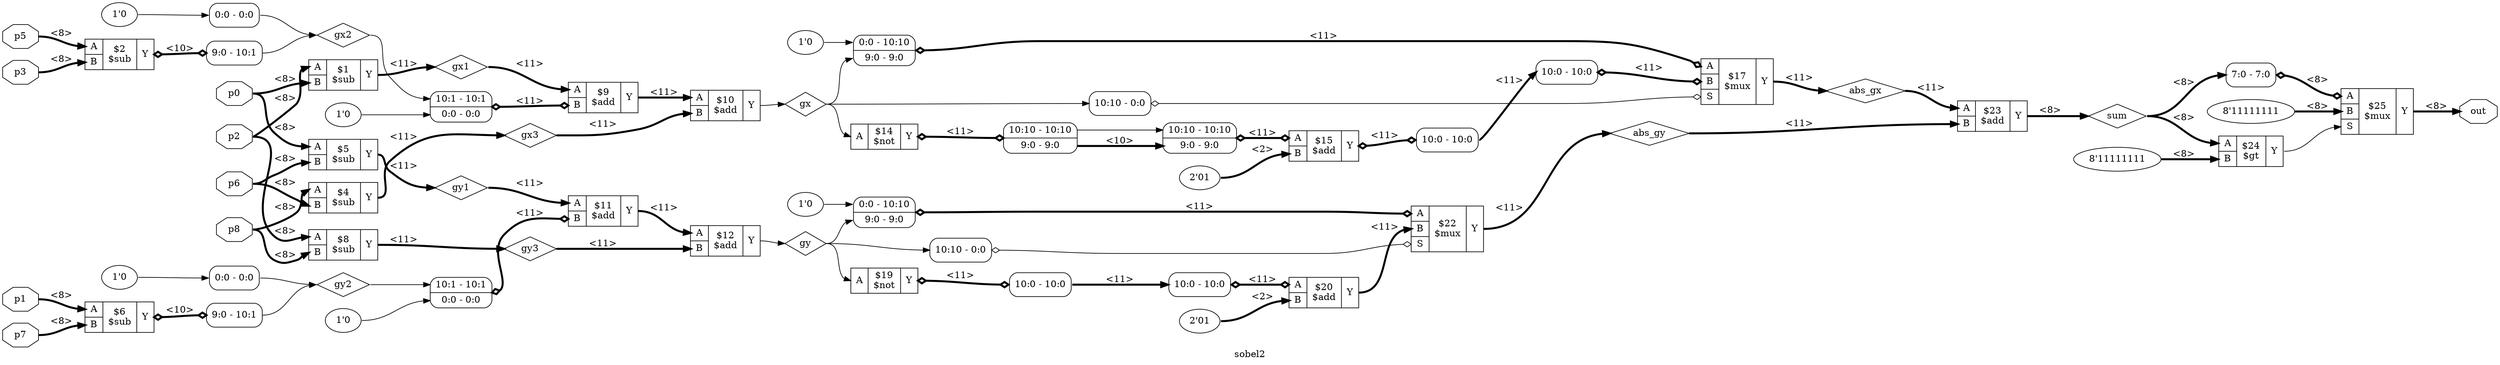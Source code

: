 digraph "sobel2" {
label="sobel2";
rankdir="LR";
remincross=true;
n10 [ shape=diamond, label="abs_gx", color="black", fontcolor="black" ];
n11 [ shape=diamond, label="abs_gy", color="black", fontcolor="black" ];
n12 [ shape=diamond, label="gx", color="black", fontcolor="black" ];
n13 [ shape=diamond, label="gx1", color="black", fontcolor="black" ];
n14 [ shape=diamond, label="gx2", color="black", fontcolor="black" ];
n15 [ shape=diamond, label="gx3", color="black", fontcolor="black" ];
n16 [ shape=diamond, label="gy", color="black", fontcolor="black" ];
n17 [ shape=diamond, label="gy1", color="black", fontcolor="black" ];
n18 [ shape=diamond, label="gy2", color="black", fontcolor="black" ];
n19 [ shape=diamond, label="gy3", color="black", fontcolor="black" ];
n20 [ shape=octagon, label="out", color="black", fontcolor="black" ];
n21 [ shape=octagon, label="p0", color="black", fontcolor="black" ];
n22 [ shape=octagon, label="p1", color="black", fontcolor="black" ];
n23 [ shape=octagon, label="p2", color="black", fontcolor="black" ];
n24 [ shape=octagon, label="p3", color="black", fontcolor="black" ];
n25 [ shape=octagon, label="p5", color="black", fontcolor="black" ];
n26 [ shape=octagon, label="p6", color="black", fontcolor="black" ];
n27 [ shape=octagon, label="p7", color="black", fontcolor="black" ];
n28 [ shape=octagon, label="p8", color="black", fontcolor="black" ];
n29 [ shape=diamond, label="sum", color="black", fontcolor="black" ];
c33 [ shape=record, label="{{<p30> A|<p31> B}|$10\n$add|{<p32> Y}}" ];
v1 [ label="1'0" ];
c34 [ shape=record, label="{{<p30> A|<p31> B}|$9\n$add|{<p32> Y}}" ];
x0 [ shape=record, style=rounded, label="<s1> 10:1 - 10:1 |<s0> 0:0 - 0:0 " ];
x0:e -> c34:p31:w [arrowhead=odiamond, arrowtail=odiamond, dir=both, color="black", style="setlinewidth(3)", label="<11>"];
v3 [ label="1'0" ];
c35 [ shape=record, label="{{<p30> A|<p31> B}|$11\n$add|{<p32> Y}}" ];
x2 [ shape=record, style=rounded, label="<s1> 10:1 - 10:1 |<s0> 0:0 - 0:0 " ];
x2:e -> c35:p31:w [arrowhead=odiamond, arrowtail=odiamond, dir=both, color="black", style="setlinewidth(3)", label="<11>"];
c36 [ shape=record, label="{{<p30> A|<p31> B}|$12\n$add|{<p32> Y}}" ];
v5 [ label="2'01" ];
c37 [ shape=record, label="{{<p30> A|<p31> B}|$15\n$add|{<p32> Y}}" ];
x4 [ shape=record, style=rounded, label="<s1> 10:10 - 10:10 |<s0> 9:0 - 9:0 " ];
x4:e -> c37:p30:w [arrowhead=odiamond, arrowtail=odiamond, dir=both, color="black", style="setlinewidth(3)", label="<11>"];
x6 [ shape=record, style=rounded, label="<s0> 10:0 - 10:0 " ];
c37:p32:e -> x6:w [arrowhead=odiamond, arrowtail=odiamond, dir=both, color="black", style="setlinewidth(3)", label="<11>"];
v8 [ label="2'01" ];
c38 [ shape=record, label="{{<p30> A|<p31> B}|$20\n$add|{<p32> Y}}" ];
x7 [ shape=record, style=rounded, label="<s0> 10:0 - 10:0 " ];
x7:e -> c38:p30:w [arrowhead=odiamond, arrowtail=odiamond, dir=both, color="black", style="setlinewidth(3)", label="<11>"];
c39 [ shape=record, label="{{<p30> A|<p31> B}|$23\n$add|{<p32> Y}}" ];
v9 [ label="8'11111111" ];
c40 [ shape=record, label="{{<p30> A|<p31> B}|$24\n$gt|{<p32> Y}}" ];
c41 [ shape=record, label="{{<p30> A}|$14\n$not|{<p32> Y}}" ];
x10 [ shape=record, style=rounded, label="<s1> 10:10 - 10:10 |<s0> 9:0 - 9:0 " ];
c41:p32:e -> x10:w [arrowhead=odiamond, arrowtail=odiamond, dir=both, color="black", style="setlinewidth(3)", label="<11>"];
c42 [ shape=record, label="{{<p30> A}|$19\n$not|{<p32> Y}}" ];
x11 [ shape=record, style=rounded, label="<s0> 10:0 - 10:0 " ];
c42:p32:e -> x11:w [arrowhead=odiamond, arrowtail=odiamond, dir=both, color="black", style="setlinewidth(3)", label="<11>"];
c43 [ shape=record, label="{{<p30> A|<p31> B}|$1\n$sub|{<p32> Y}}" ];
c44 [ shape=record, label="{{<p30> A|<p31> B}|$2\n$sub|{<p32> Y}}" ];
x12 [ shape=record, style=rounded, label="<s0> 9:0 - 10:1 " ];
c44:p32:e -> x12:w [arrowhead=odiamond, arrowtail=odiamond, dir=both, color="black", style="setlinewidth(3)", label="<10>"];
c45 [ shape=record, label="{{<p30> A|<p31> B}|$4\n$sub|{<p32> Y}}" ];
c46 [ shape=record, label="{{<p30> A|<p31> B}|$5\n$sub|{<p32> Y}}" ];
c47 [ shape=record, label="{{<p30> A|<p31> B}|$6\n$sub|{<p32> Y}}" ];
x13 [ shape=record, style=rounded, label="<s0> 9:0 - 10:1 " ];
c47:p32:e -> x13:w [arrowhead=odiamond, arrowtail=odiamond, dir=both, color="black", style="setlinewidth(3)", label="<10>"];
c48 [ shape=record, label="{{<p30> A|<p31> B}|$8\n$sub|{<p32> Y}}" ];
v15 [ label="1'0" ];
c50 [ shape=record, label="{{<p30> A|<p31> B|<p49> S}|$17\n$mux|{<p32> Y}}" ];
x14 [ shape=record, style=rounded, label="<s1> 0:0 - 10:10 |<s0> 9:0 - 9:0 " ];
x14:e -> c50:p30:w [arrowhead=odiamond, arrowtail=odiamond, dir=both, color="black", style="setlinewidth(3)", label="<11>"];
x16 [ shape=record, style=rounded, label="<s0> 10:0 - 10:0 " ];
x16:e -> c50:p31:w [arrowhead=odiamond, arrowtail=odiamond, dir=both, color="black", style="setlinewidth(3)", label="<11>"];
x17 [ shape=record, style=rounded, label="<s0> 10:10 - 0:0 " ];
x17:e -> c50:p49:w [arrowhead=odiamond, arrowtail=odiamond, dir=both, color="black", label=""];
v19 [ label="1'0" ];
c51 [ shape=record, label="{{<p30> A|<p31> B|<p49> S}|$22\n$mux|{<p32> Y}}" ];
x18 [ shape=record, style=rounded, label="<s1> 0:0 - 10:10 |<s0> 9:0 - 9:0 " ];
x18:e -> c51:p30:w [arrowhead=odiamond, arrowtail=odiamond, dir=both, color="black", style="setlinewidth(3)", label="<11>"];
x20 [ shape=record, style=rounded, label="<s0> 10:10 - 0:0 " ];
x20:e -> c51:p49:w [arrowhead=odiamond, arrowtail=odiamond, dir=both, color="black", label=""];
v22 [ label="8'11111111" ];
c52 [ shape=record, label="{{<p30> A|<p31> B|<p49> S}|$25\n$mux|{<p32> Y}}" ];
x21 [ shape=record, style=rounded, label="<s0> 7:0 - 7:0 " ];
x21:e -> c52:p30:w [arrowhead=odiamond, arrowtail=odiamond, dir=both, color="black", style="setlinewidth(3)", label="<8>"];
v23 [ label="1'0" ];
x24 [ shape=record, style=rounded, label="<s0> 0:0 - 0:0 " ];
v25 [ label="1'0" ];
x26 [ shape=record, style=rounded, label="<s0> 0:0 - 0:0 " ];
c50:p32:e -> n10:w [color="black", style="setlinewidth(3)", label="<11>"];
n10:e -> c39:p30:w [color="black", style="setlinewidth(3)", label="<11>"];
c51:p32:e -> n11:w [color="black", style="setlinewidth(3)", label="<11>"];
n11:e -> c39:p31:w [color="black", style="setlinewidth(3)", label="<11>"];
c33:p32:e -> n12:w [color="black", label=""];
n12:e -> c41:p30:w [color="black", label=""];
n12:e -> x14:s0:w [color="black", label=""];
n12:e -> x17:s0:w [color="black", label=""];
c43:p32:e -> n13:w [color="black", style="setlinewidth(3)", label="<11>"];
n13:e -> c34:p30:w [color="black", style="setlinewidth(3)", label="<11>"];
x12:s0:e -> n14:w [color="black", label=""];
x24:s0:e -> n14:w [color="black", label=""];
n14:e -> x0:s1:w [color="black", label=""];
c45:p32:e -> n15:w [color="black", style="setlinewidth(3)", label="<11>"];
n15:e -> c33:p31:w [color="black", style="setlinewidth(3)", label="<11>"];
c36:p32:e -> n16:w [color="black", label=""];
n16:e -> c42:p30:w [color="black", label=""];
n16:e -> x18:s0:w [color="black", label=""];
n16:e -> x20:s0:w [color="black", label=""];
c46:p32:e -> n17:w [color="black", style="setlinewidth(3)", label="<11>"];
n17:e -> c35:p30:w [color="black", style="setlinewidth(3)", label="<11>"];
x13:s0:e -> n18:w [color="black", label=""];
x26:s0:e -> n18:w [color="black", label=""];
n18:e -> x2:s1:w [color="black", label=""];
c48:p32:e -> n19:w [color="black", style="setlinewidth(3)", label="<11>"];
n19:e -> c36:p31:w [color="black", style="setlinewidth(3)", label="<11>"];
c34:p32:e -> c33:p30:w [color="black", style="setlinewidth(3)", label="<11>"];
c52:p32:e -> n20:w [color="black", style="setlinewidth(3)", label="<8>"];
n21:e -> c43:p31:w [color="black", style="setlinewidth(3)", label="<8>"];
n21:e -> c46:p30:w [color="black", style="setlinewidth(3)", label="<8>"];
n22:e -> c47:p30:w [color="black", style="setlinewidth(3)", label="<8>"];
n23:e -> c43:p30:w [color="black", style="setlinewidth(3)", label="<8>"];
n23:e -> c48:p30:w [color="black", style="setlinewidth(3)", label="<8>"];
n24:e -> c44:p31:w [color="black", style="setlinewidth(3)", label="<8>"];
n25:e -> c44:p30:w [color="black", style="setlinewidth(3)", label="<8>"];
n26:e -> c45:p31:w [color="black", style="setlinewidth(3)", label="<8>"];
n26:e -> c46:p31:w [color="black", style="setlinewidth(3)", label="<8>"];
n27:e -> c47:p31:w [color="black", style="setlinewidth(3)", label="<8>"];
n28:e -> c45:p30:w [color="black", style="setlinewidth(3)", label="<8>"];
n28:e -> c48:p31:w [color="black", style="setlinewidth(3)", label="<8>"];
c39:p32:e -> n29:w [color="black", style="setlinewidth(3)", label="<8>"];
n29:e -> c40:p30:w [color="black", style="setlinewidth(3)", label="<8>"];
n29:e -> x21:s0:w [color="black", style="setlinewidth(3)", label="<8>"];
c35:p32:e -> c36:p30:w [color="black", style="setlinewidth(3)", label="<11>"];
c38:p32:e -> c51:p31:w [color="black", style="setlinewidth(3)", label="<11>"];
x6:s0:e -> x16:s0:w [color="black", style="setlinewidth(3)", label="<11>"];
x10:s1:e -> x4:s1:w [color="black", label=""];
x11:s0:e -> x7:s0:w [color="black", style="setlinewidth(3)", label="<11>"];
c40:p32:e -> c52:p49:w [color="black", label=""];
x10:s0:e -> x4:s0:w [color="black", style="setlinewidth(3)", label="<10>"];
v1:e -> x0:s0:w [color="black", label=""];
v15:e -> x14:s1:w [color="black", label=""];
v19:e -> x18:s1:w [color="black", label=""];
v22:e -> c52:p31:w [color="black", style="setlinewidth(3)", label="<8>"];
v23:e -> x24:w [color="black", label=""];
v25:e -> x26:w [color="black", label=""];
v3:e -> x2:s0:w [color="black", label=""];
v5:e -> c37:p31:w [color="black", style="setlinewidth(3)", label="<2>"];
v8:e -> c38:p31:w [color="black", style="setlinewidth(3)", label="<2>"];
v9:e -> c40:p31:w [color="black", style="setlinewidth(3)", label="<8>"];
}
